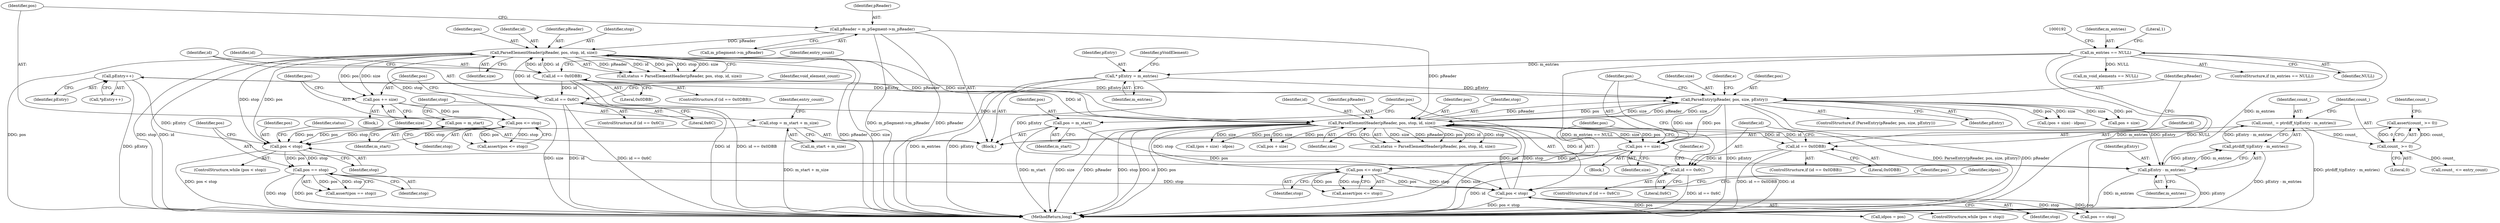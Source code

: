 digraph "1_Android_cc274e2abe8b2a6698a5c47d8aa4bb45f1f9538d_34@API" {
"1000316" [label="(Call,assert(count_ >= 0))"];
"1000317" [label="(Call,count_ >= 0)"];
"1000310" [label="(Call,count_ = ptrdiff_t(pEntry - m_entries))"];
"1000312" [label="(Call,ptrdiff_t(pEntry - m_entries))"];
"1000313" [label="(Call,pEntry - m_entries)"];
"1000256" [label="(Call,pEntry++)"];
"1000246" [label="(Call,ParseEntry(pReader, pos, size, pEntry))"];
"1000228" [label="(Call,ParseElementHeader(pReader, pos, stop, id, size))"];
"1000110" [label="(Call,pReader = m_pSegment->m_pReader)"];
"1000143" [label="(Call,ParseElementHeader(pReader, pos, stop, id, size))"];
"1000134" [label="(Call,pos < stop)"];
"1000116" [label="(Call,pos = m_start)"];
"1000172" [label="(Call,pos <= stop)"];
"1000168" [label="(Call,pos += size)"];
"1000120" [label="(Call,stop = m_start + m_size)"];
"1000163" [label="(Call,id == 0x6C)"];
"1000156" [label="(Call,id == 0x0DBB)"];
"1000215" [label="(Call,pos < stop)"];
"1000302" [label="(Call,pos <= stop)"];
"1000298" [label="(Call,pos += size)"];
"1000211" [label="(Call,pos = m_start)"];
"1000176" [label="(Call,pos == stop)"];
"1000274" [label="(Call,id == 0x6C)"];
"1000241" [label="(Call,id == 0x0DBB)"];
"1000204" [label="(Call,* pEntry = m_entries)"];
"1000185" [label="(Call,m_entries == NULL)"];
"1000135" [label="(Identifier,pos)"];
"1000274" [label="(Call,id == 0x6C)"];
"1000249" [label="(Identifier,size)"];
"1000163" [label="(Call,id == 0x6C)"];
"1000245" [label="(ControlStructure,if (ParseEntry(pReader, pos, size, pEntry)))"];
"1000156" [label="(Call,id == 0x0DBB)"];
"1000116" [label="(Call,pos = m_start)"];
"1000257" [label="(Identifier,pEntry)"];
"1000250" [label="(Identifier,pEntry)"];
"1000303" [label="(Identifier,pos)"];
"1000213" [label="(Identifier,m_start)"];
"1000280" [label="(Identifier,e)"];
"1000176" [label="(Call,pos == stop)"];
"1000232" [label="(Identifier,id)"];
"1000229" [label="(Identifier,pReader)"];
"1000165" [label="(Literal,0x6C)"];
"1000143" [label="(Call,ParseElementHeader(pReader, pos, stop, id, size))"];
"1000275" [label="(Identifier,id)"];
"1000254" [label="(Identifier,e)"];
"1000134" [label="(Call,pos < stop)"];
"1000304" [label="(Identifier,stop)"];
"1000312" [label="(Call,ptrdiff_t(pEntry - m_entries))"];
"1000230" [label="(Identifier,pos)"];
"1000172" [label="(Call,pos <= stop)"];
"1000186" [label="(Identifier,m_entries)"];
"1000147" [label="(Identifier,id)"];
"1000212" [label="(Identifier,pos)"];
"1000228" [label="(Call,ParseElementHeader(pReader, pos, stop, id, size))"];
"1000118" [label="(Identifier,m_start)"];
"1000306" [label="(Call,pos == stop)"];
"1000293" [label="(Call,(pos + size) - idpos)"];
"1000185" [label="(Call,m_entries == NULL)"];
"1000300" [label="(Identifier,size)"];
"1000243" [label="(Literal,0x0DBB)"];
"1000142" [label="(Identifier,status)"];
"1000294" [label="(Call,pos + size)"];
"1000127" [label="(Identifier,entry_count)"];
"1000177" [label="(Identifier,pos)"];
"1000148" [label="(Identifier,size)"];
"1000211" [label="(Call,pos = m_start)"];
"1000170" [label="(Identifier,size)"];
"1000299" [label="(Identifier,pos)"];
"1000167" [label="(Identifier,void_element_count)"];
"1000205" [label="(Identifier,pEntry)"];
"1000318" [label="(Identifier,count_)"];
"1000174" [label="(Identifier,stop)"];
"1000350" [label="(MethodReturn,long)"];
"1000164" [label="(Identifier,id)"];
"1000184" [label="(ControlStructure,if (m_entries == NULL))"];
"1000307" [label="(Identifier,pos)"];
"1000190" [label="(Literal,1)"];
"1000141" [label="(Call,status = ParseElementHeader(pReader, pos, stop, id, size))"];
"1000233" [label="(Identifier,size)"];
"1000313" [label="(Call,pEntry - m_entries)"];
"1000221" [label="(Identifier,idpos)"];
"1000267" [label="(Call,(pos + size) - idpos)"];
"1000298" [label="(Call,pos += size)"];
"1000231" [label="(Identifier,stop)"];
"1000117" [label="(Identifier,pos)"];
"1000160" [label="(Identifier,entry_count)"];
"1000268" [label="(Call,pos + size)"];
"1000217" [label="(Identifier,stop)"];
"1000240" [label="(ControlStructure,if (id == 0x0DBB))"];
"1000157" [label="(Identifier,id)"];
"1000158" [label="(Literal,0x0DBB)"];
"1000302" [label="(Call,pos <= stop)"];
"1000111" [label="(Identifier,pReader)"];
"1000311" [label="(Identifier,count_)"];
"1000187" [label="(Identifier,NULL)"];
"1000215" [label="(Call,pos < stop)"];
"1000315" [label="(Identifier,m_entries)"];
"1000317" [label="(Call,count_ >= 0)"];
"1000122" [label="(Call,m_start + m_size)"];
"1000169" [label="(Identifier,pos)"];
"1000247" [label="(Identifier,pReader)"];
"1000109" [label="(Block,)"];
"1000256" [label="(Call,pEntry++)"];
"1000136" [label="(Identifier,stop)"];
"1000209" [label="(Identifier,pVoidElement)"];
"1000168" [label="(Call,pos += size)"];
"1000314" [label="(Identifier,pEntry)"];
"1000322" [label="(Identifier,count_)"];
"1000206" [label="(Identifier,m_entries)"];
"1000121" [label="(Identifier,stop)"];
"1000310" [label="(Call,count_ = ptrdiff_t(pEntry - m_entries))"];
"1000110" [label="(Call,pReader = m_pSegment->m_pReader)"];
"1000112" [label="(Call,m_pSegment->m_pReader)"];
"1000220" [label="(Call,idpos = pos)"];
"1000218" [label="(Block,)"];
"1000120" [label="(Call,stop = m_start + m_size)"];
"1000144" [label="(Identifier,pReader)"];
"1000137" [label="(Block,)"];
"1000248" [label="(Identifier,pos)"];
"1000246" [label="(Call,ParseEntry(pReader, pos, size, pEntry))"];
"1000197" [label="(Call,m_void_elements == NULL)"];
"1000273" [label="(ControlStructure,if (id == 0x6C))"];
"1000146" [label="(Identifier,stop)"];
"1000175" [label="(Call,assert(pos == stop))"];
"1000162" [label="(ControlStructure,if (id == 0x6C))"];
"1000155" [label="(ControlStructure,if (id == 0x0DBB))"];
"1000204" [label="(Call,* pEntry = m_entries)"];
"1000214" [label="(ControlStructure,while (pos < stop))"];
"1000216" [label="(Identifier,pos)"];
"1000242" [label="(Identifier,id)"];
"1000133" [label="(ControlStructure,while (pos < stop))"];
"1000178" [label="(Identifier,stop)"];
"1000173" [label="(Identifier,pos)"];
"1000241" [label="(Call,id == 0x0DBB)"];
"1000301" [label="(Call,assert(pos <= stop))"];
"1000145" [label="(Identifier,pos)"];
"1000316" [label="(Call,assert(count_ >= 0))"];
"1000321" [label="(Call,count_ <= entry_count)"];
"1000319" [label="(Literal,0)"];
"1000276" [label="(Literal,0x6C)"];
"1000226" [label="(Call,status = ParseElementHeader(pReader, pos, stop, id, size))"];
"1000171" [label="(Call,assert(pos <= stop))"];
"1000255" [label="(Call,*pEntry++)"];
"1000316" -> "1000109"  [label="AST: "];
"1000316" -> "1000317"  [label="CFG: "];
"1000317" -> "1000316"  [label="AST: "];
"1000322" -> "1000316"  [label="CFG: "];
"1000317" -> "1000316"  [label="DDG: count_"];
"1000317" -> "1000316"  [label="DDG: 0"];
"1000317" -> "1000319"  [label="CFG: "];
"1000318" -> "1000317"  [label="AST: "];
"1000319" -> "1000317"  [label="AST: "];
"1000310" -> "1000317"  [label="DDG: count_"];
"1000317" -> "1000321"  [label="DDG: count_"];
"1000310" -> "1000109"  [label="AST: "];
"1000310" -> "1000312"  [label="CFG: "];
"1000311" -> "1000310"  [label="AST: "];
"1000312" -> "1000310"  [label="AST: "];
"1000318" -> "1000310"  [label="CFG: "];
"1000310" -> "1000350"  [label="DDG: ptrdiff_t(pEntry - m_entries)"];
"1000312" -> "1000310"  [label="DDG: pEntry - m_entries"];
"1000312" -> "1000313"  [label="CFG: "];
"1000313" -> "1000312"  [label="AST: "];
"1000312" -> "1000350"  [label="DDG: pEntry - m_entries"];
"1000313" -> "1000312"  [label="DDG: pEntry"];
"1000313" -> "1000312"  [label="DDG: m_entries"];
"1000313" -> "1000315"  [label="CFG: "];
"1000314" -> "1000313"  [label="AST: "];
"1000315" -> "1000313"  [label="AST: "];
"1000313" -> "1000350"  [label="DDG: m_entries"];
"1000313" -> "1000350"  [label="DDG: pEntry"];
"1000256" -> "1000313"  [label="DDG: pEntry"];
"1000246" -> "1000313"  [label="DDG: pEntry"];
"1000204" -> "1000313"  [label="DDG: pEntry"];
"1000185" -> "1000313"  [label="DDG: m_entries"];
"1000256" -> "1000255"  [label="AST: "];
"1000256" -> "1000257"  [label="CFG: "];
"1000257" -> "1000256"  [label="AST: "];
"1000255" -> "1000256"  [label="CFG: "];
"1000256" -> "1000350"  [label="DDG: pEntry"];
"1000256" -> "1000246"  [label="DDG: pEntry"];
"1000246" -> "1000256"  [label="DDG: pEntry"];
"1000246" -> "1000245"  [label="AST: "];
"1000246" -> "1000250"  [label="CFG: "];
"1000247" -> "1000246"  [label="AST: "];
"1000248" -> "1000246"  [label="AST: "];
"1000249" -> "1000246"  [label="AST: "];
"1000250" -> "1000246"  [label="AST: "];
"1000254" -> "1000246"  [label="CFG: "];
"1000299" -> "1000246"  [label="CFG: "];
"1000246" -> "1000350"  [label="DDG: pEntry"];
"1000246" -> "1000350"  [label="DDG: ParseEntry(pReader, pos, size, pEntry)"];
"1000246" -> "1000350"  [label="DDG: pReader"];
"1000246" -> "1000228"  [label="DDG: pReader"];
"1000246" -> "1000228"  [label="DDG: size"];
"1000228" -> "1000246"  [label="DDG: pReader"];
"1000228" -> "1000246"  [label="DDG: pos"];
"1000228" -> "1000246"  [label="DDG: size"];
"1000204" -> "1000246"  [label="DDG: pEntry"];
"1000246" -> "1000267"  [label="DDG: pos"];
"1000246" -> "1000267"  [label="DDG: size"];
"1000246" -> "1000268"  [label="DDG: pos"];
"1000246" -> "1000268"  [label="DDG: size"];
"1000246" -> "1000298"  [label="DDG: size"];
"1000246" -> "1000298"  [label="DDG: pos"];
"1000228" -> "1000226"  [label="AST: "];
"1000228" -> "1000233"  [label="CFG: "];
"1000229" -> "1000228"  [label="AST: "];
"1000230" -> "1000228"  [label="AST: "];
"1000231" -> "1000228"  [label="AST: "];
"1000232" -> "1000228"  [label="AST: "];
"1000233" -> "1000228"  [label="AST: "];
"1000226" -> "1000228"  [label="CFG: "];
"1000228" -> "1000350"  [label="DDG: size"];
"1000228" -> "1000350"  [label="DDG: pReader"];
"1000228" -> "1000350"  [label="DDG: stop"];
"1000228" -> "1000350"  [label="DDG: id"];
"1000228" -> "1000350"  [label="DDG: pos"];
"1000228" -> "1000226"  [label="DDG: size"];
"1000228" -> "1000226"  [label="DDG: pReader"];
"1000228" -> "1000226"  [label="DDG: pos"];
"1000228" -> "1000226"  [label="DDG: id"];
"1000228" -> "1000226"  [label="DDG: stop"];
"1000110" -> "1000228"  [label="DDG: pReader"];
"1000143" -> "1000228"  [label="DDG: pReader"];
"1000143" -> "1000228"  [label="DDG: size"];
"1000215" -> "1000228"  [label="DDG: pos"];
"1000215" -> "1000228"  [label="DDG: stop"];
"1000163" -> "1000228"  [label="DDG: id"];
"1000274" -> "1000228"  [label="DDG: id"];
"1000156" -> "1000228"  [label="DDG: id"];
"1000241" -> "1000228"  [label="DDG: id"];
"1000228" -> "1000241"  [label="DDG: id"];
"1000228" -> "1000293"  [label="DDG: pos"];
"1000228" -> "1000293"  [label="DDG: size"];
"1000228" -> "1000294"  [label="DDG: pos"];
"1000228" -> "1000294"  [label="DDG: size"];
"1000228" -> "1000298"  [label="DDG: size"];
"1000228" -> "1000298"  [label="DDG: pos"];
"1000228" -> "1000302"  [label="DDG: stop"];
"1000110" -> "1000109"  [label="AST: "];
"1000110" -> "1000112"  [label="CFG: "];
"1000111" -> "1000110"  [label="AST: "];
"1000112" -> "1000110"  [label="AST: "];
"1000117" -> "1000110"  [label="CFG: "];
"1000110" -> "1000350"  [label="DDG: m_pSegment->m_pReader"];
"1000110" -> "1000350"  [label="DDG: pReader"];
"1000110" -> "1000143"  [label="DDG: pReader"];
"1000143" -> "1000141"  [label="AST: "];
"1000143" -> "1000148"  [label="CFG: "];
"1000144" -> "1000143"  [label="AST: "];
"1000145" -> "1000143"  [label="AST: "];
"1000146" -> "1000143"  [label="AST: "];
"1000147" -> "1000143"  [label="AST: "];
"1000148" -> "1000143"  [label="AST: "];
"1000141" -> "1000143"  [label="CFG: "];
"1000143" -> "1000350"  [label="DDG: pReader"];
"1000143" -> "1000350"  [label="DDG: size"];
"1000143" -> "1000350"  [label="DDG: pos"];
"1000143" -> "1000350"  [label="DDG: stop"];
"1000143" -> "1000350"  [label="DDG: id"];
"1000143" -> "1000141"  [label="DDG: pReader"];
"1000143" -> "1000141"  [label="DDG: id"];
"1000143" -> "1000141"  [label="DDG: pos"];
"1000143" -> "1000141"  [label="DDG: stop"];
"1000143" -> "1000141"  [label="DDG: size"];
"1000134" -> "1000143"  [label="DDG: pos"];
"1000134" -> "1000143"  [label="DDG: stop"];
"1000163" -> "1000143"  [label="DDG: id"];
"1000156" -> "1000143"  [label="DDG: id"];
"1000143" -> "1000156"  [label="DDG: id"];
"1000143" -> "1000168"  [label="DDG: size"];
"1000143" -> "1000168"  [label="DDG: pos"];
"1000143" -> "1000172"  [label="DDG: stop"];
"1000134" -> "1000133"  [label="AST: "];
"1000134" -> "1000136"  [label="CFG: "];
"1000135" -> "1000134"  [label="AST: "];
"1000136" -> "1000134"  [label="AST: "];
"1000142" -> "1000134"  [label="CFG: "];
"1000177" -> "1000134"  [label="CFG: "];
"1000134" -> "1000350"  [label="DDG: pos < stop"];
"1000116" -> "1000134"  [label="DDG: pos"];
"1000172" -> "1000134"  [label="DDG: pos"];
"1000172" -> "1000134"  [label="DDG: stop"];
"1000120" -> "1000134"  [label="DDG: stop"];
"1000134" -> "1000176"  [label="DDG: pos"];
"1000134" -> "1000176"  [label="DDG: stop"];
"1000116" -> "1000109"  [label="AST: "];
"1000116" -> "1000118"  [label="CFG: "];
"1000117" -> "1000116"  [label="AST: "];
"1000118" -> "1000116"  [label="AST: "];
"1000121" -> "1000116"  [label="CFG: "];
"1000172" -> "1000171"  [label="AST: "];
"1000172" -> "1000174"  [label="CFG: "];
"1000173" -> "1000172"  [label="AST: "];
"1000174" -> "1000172"  [label="AST: "];
"1000171" -> "1000172"  [label="CFG: "];
"1000172" -> "1000171"  [label="DDG: pos"];
"1000172" -> "1000171"  [label="DDG: stop"];
"1000168" -> "1000172"  [label="DDG: pos"];
"1000168" -> "1000137"  [label="AST: "];
"1000168" -> "1000170"  [label="CFG: "];
"1000169" -> "1000168"  [label="AST: "];
"1000170" -> "1000168"  [label="AST: "];
"1000173" -> "1000168"  [label="CFG: "];
"1000168" -> "1000350"  [label="DDG: size"];
"1000120" -> "1000109"  [label="AST: "];
"1000120" -> "1000122"  [label="CFG: "];
"1000121" -> "1000120"  [label="AST: "];
"1000122" -> "1000120"  [label="AST: "];
"1000127" -> "1000120"  [label="CFG: "];
"1000120" -> "1000350"  [label="DDG: m_start + m_size"];
"1000163" -> "1000162"  [label="AST: "];
"1000163" -> "1000165"  [label="CFG: "];
"1000164" -> "1000163"  [label="AST: "];
"1000165" -> "1000163"  [label="AST: "];
"1000167" -> "1000163"  [label="CFG: "];
"1000169" -> "1000163"  [label="CFG: "];
"1000163" -> "1000350"  [label="DDG: id"];
"1000163" -> "1000350"  [label="DDG: id == 0x6C"];
"1000156" -> "1000163"  [label="DDG: id"];
"1000156" -> "1000155"  [label="AST: "];
"1000156" -> "1000158"  [label="CFG: "];
"1000157" -> "1000156"  [label="AST: "];
"1000158" -> "1000156"  [label="AST: "];
"1000160" -> "1000156"  [label="CFG: "];
"1000164" -> "1000156"  [label="CFG: "];
"1000156" -> "1000350"  [label="DDG: id"];
"1000156" -> "1000350"  [label="DDG: id == 0x0DBB"];
"1000215" -> "1000214"  [label="AST: "];
"1000215" -> "1000217"  [label="CFG: "];
"1000216" -> "1000215"  [label="AST: "];
"1000217" -> "1000215"  [label="AST: "];
"1000221" -> "1000215"  [label="CFG: "];
"1000307" -> "1000215"  [label="CFG: "];
"1000215" -> "1000350"  [label="DDG: pos < stop"];
"1000302" -> "1000215"  [label="DDG: pos"];
"1000302" -> "1000215"  [label="DDG: stop"];
"1000211" -> "1000215"  [label="DDG: pos"];
"1000176" -> "1000215"  [label="DDG: stop"];
"1000215" -> "1000220"  [label="DDG: pos"];
"1000215" -> "1000306"  [label="DDG: pos"];
"1000215" -> "1000306"  [label="DDG: stop"];
"1000302" -> "1000301"  [label="AST: "];
"1000302" -> "1000304"  [label="CFG: "];
"1000303" -> "1000302"  [label="AST: "];
"1000304" -> "1000302"  [label="AST: "];
"1000301" -> "1000302"  [label="CFG: "];
"1000302" -> "1000301"  [label="DDG: pos"];
"1000302" -> "1000301"  [label="DDG: stop"];
"1000298" -> "1000302"  [label="DDG: pos"];
"1000298" -> "1000218"  [label="AST: "];
"1000298" -> "1000300"  [label="CFG: "];
"1000299" -> "1000298"  [label="AST: "];
"1000300" -> "1000298"  [label="AST: "];
"1000303" -> "1000298"  [label="CFG: "];
"1000298" -> "1000350"  [label="DDG: size"];
"1000211" -> "1000109"  [label="AST: "];
"1000211" -> "1000213"  [label="CFG: "];
"1000212" -> "1000211"  [label="AST: "];
"1000213" -> "1000211"  [label="AST: "];
"1000216" -> "1000211"  [label="CFG: "];
"1000211" -> "1000350"  [label="DDG: m_start"];
"1000176" -> "1000175"  [label="AST: "];
"1000176" -> "1000178"  [label="CFG: "];
"1000177" -> "1000176"  [label="AST: "];
"1000178" -> "1000176"  [label="AST: "];
"1000175" -> "1000176"  [label="CFG: "];
"1000176" -> "1000350"  [label="DDG: stop"];
"1000176" -> "1000350"  [label="DDG: pos"];
"1000176" -> "1000175"  [label="DDG: pos"];
"1000176" -> "1000175"  [label="DDG: stop"];
"1000274" -> "1000273"  [label="AST: "];
"1000274" -> "1000276"  [label="CFG: "];
"1000275" -> "1000274"  [label="AST: "];
"1000276" -> "1000274"  [label="AST: "];
"1000280" -> "1000274"  [label="CFG: "];
"1000299" -> "1000274"  [label="CFG: "];
"1000274" -> "1000350"  [label="DDG: id"];
"1000274" -> "1000350"  [label="DDG: id == 0x6C"];
"1000241" -> "1000274"  [label="DDG: id"];
"1000241" -> "1000240"  [label="AST: "];
"1000241" -> "1000243"  [label="CFG: "];
"1000242" -> "1000241"  [label="AST: "];
"1000243" -> "1000241"  [label="AST: "];
"1000247" -> "1000241"  [label="CFG: "];
"1000275" -> "1000241"  [label="CFG: "];
"1000241" -> "1000350"  [label="DDG: id"];
"1000241" -> "1000350"  [label="DDG: id == 0x0DBB"];
"1000204" -> "1000109"  [label="AST: "];
"1000204" -> "1000206"  [label="CFG: "];
"1000205" -> "1000204"  [label="AST: "];
"1000206" -> "1000204"  [label="AST: "];
"1000209" -> "1000204"  [label="CFG: "];
"1000204" -> "1000350"  [label="DDG: m_entries"];
"1000204" -> "1000350"  [label="DDG: pEntry"];
"1000185" -> "1000204"  [label="DDG: m_entries"];
"1000185" -> "1000184"  [label="AST: "];
"1000185" -> "1000187"  [label="CFG: "];
"1000186" -> "1000185"  [label="AST: "];
"1000187" -> "1000185"  [label="AST: "];
"1000190" -> "1000185"  [label="CFG: "];
"1000192" -> "1000185"  [label="CFG: "];
"1000185" -> "1000350"  [label="DDG: m_entries == NULL"];
"1000185" -> "1000350"  [label="DDG: m_entries"];
"1000185" -> "1000350"  [label="DDG: NULL"];
"1000185" -> "1000197"  [label="DDG: NULL"];
}
